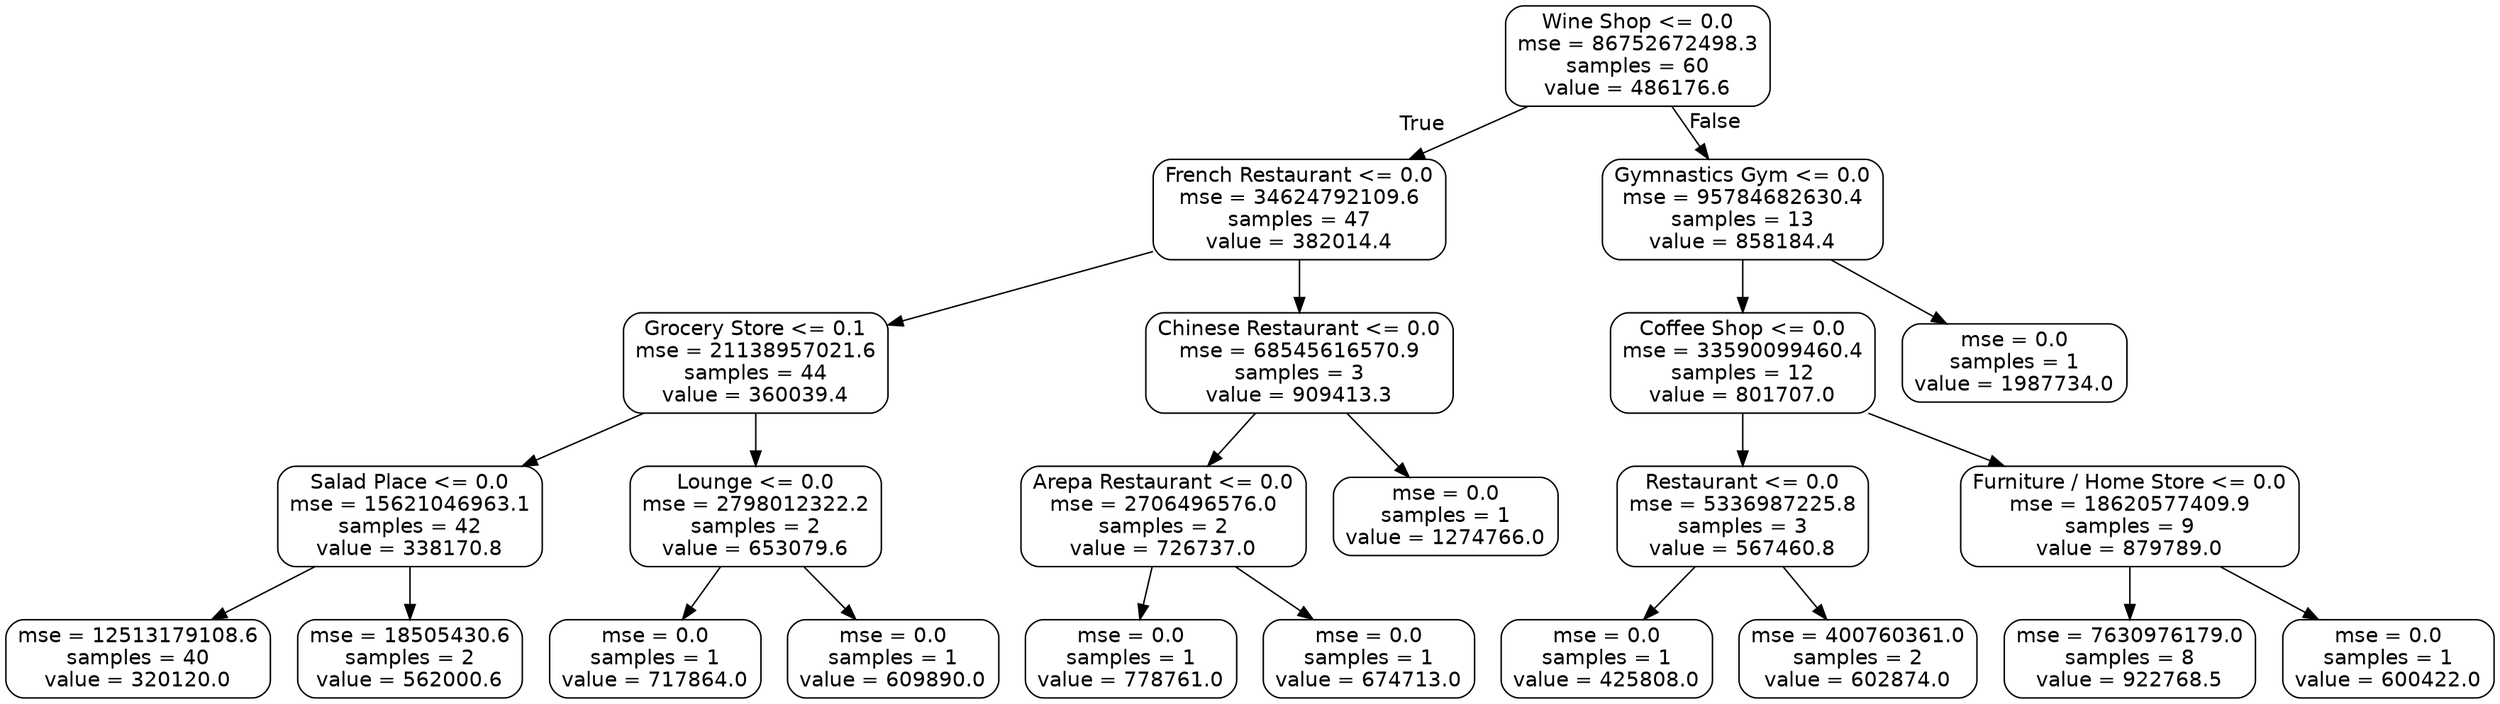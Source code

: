 digraph Tree {
node [shape=box, style="rounded", color="black", fontname=helvetica] ;
edge [fontname=helvetica] ;
0 [label="Wine Shop <= 0.0\nmse = 86752672498.3\nsamples = 60\nvalue = 486176.6"] ;
1 [label="French Restaurant <= 0.0\nmse = 34624792109.6\nsamples = 47\nvalue = 382014.4"] ;
0 -> 1 [labeldistance=2.5, labelangle=45, headlabel="True"] ;
2 [label="Grocery Store <= 0.1\nmse = 21138957021.6\nsamples = 44\nvalue = 360039.4"] ;
1 -> 2 ;
3 [label="Salad Place <= 0.0\nmse = 15621046963.1\nsamples = 42\nvalue = 338170.8"] ;
2 -> 3 ;
4 [label="mse = 12513179108.6\nsamples = 40\nvalue = 320120.0"] ;
3 -> 4 ;
5 [label="mse = 18505430.6\nsamples = 2\nvalue = 562000.6"] ;
3 -> 5 ;
6 [label="Lounge <= 0.0\nmse = 2798012322.2\nsamples = 2\nvalue = 653079.6"] ;
2 -> 6 ;
7 [label="mse = 0.0\nsamples = 1\nvalue = 717864.0"] ;
6 -> 7 ;
8 [label="mse = 0.0\nsamples = 1\nvalue = 609890.0"] ;
6 -> 8 ;
9 [label="Chinese Restaurant <= 0.0\nmse = 68545616570.9\nsamples = 3\nvalue = 909413.3"] ;
1 -> 9 ;
10 [label="Arepa Restaurant <= 0.0\nmse = 2706496576.0\nsamples = 2\nvalue = 726737.0"] ;
9 -> 10 ;
11 [label="mse = 0.0\nsamples = 1\nvalue = 778761.0"] ;
10 -> 11 ;
12 [label="mse = 0.0\nsamples = 1\nvalue = 674713.0"] ;
10 -> 12 ;
13 [label="mse = 0.0\nsamples = 1\nvalue = 1274766.0"] ;
9 -> 13 ;
14 [label="Gymnastics Gym <= 0.0\nmse = 95784682630.4\nsamples = 13\nvalue = 858184.4"] ;
0 -> 14 [labeldistance=2.5, labelangle=-45, headlabel="False"] ;
15 [label="Coffee Shop <= 0.0\nmse = 33590099460.4\nsamples = 12\nvalue = 801707.0"] ;
14 -> 15 ;
16 [label="Restaurant <= 0.0\nmse = 5336987225.8\nsamples = 3\nvalue = 567460.8"] ;
15 -> 16 ;
17 [label="mse = 0.0\nsamples = 1\nvalue = 425808.0"] ;
16 -> 17 ;
18 [label="mse = 400760361.0\nsamples = 2\nvalue = 602874.0"] ;
16 -> 18 ;
19 [label="Furniture / Home Store <= 0.0\nmse = 18620577409.9\nsamples = 9\nvalue = 879789.0"] ;
15 -> 19 ;
20 [label="mse = 7630976179.0\nsamples = 8\nvalue = 922768.5"] ;
19 -> 20 ;
21 [label="mse = 0.0\nsamples = 1\nvalue = 600422.0"] ;
19 -> 21 ;
22 [label="mse = 0.0\nsamples = 1\nvalue = 1987734.0"] ;
14 -> 22 ;
}